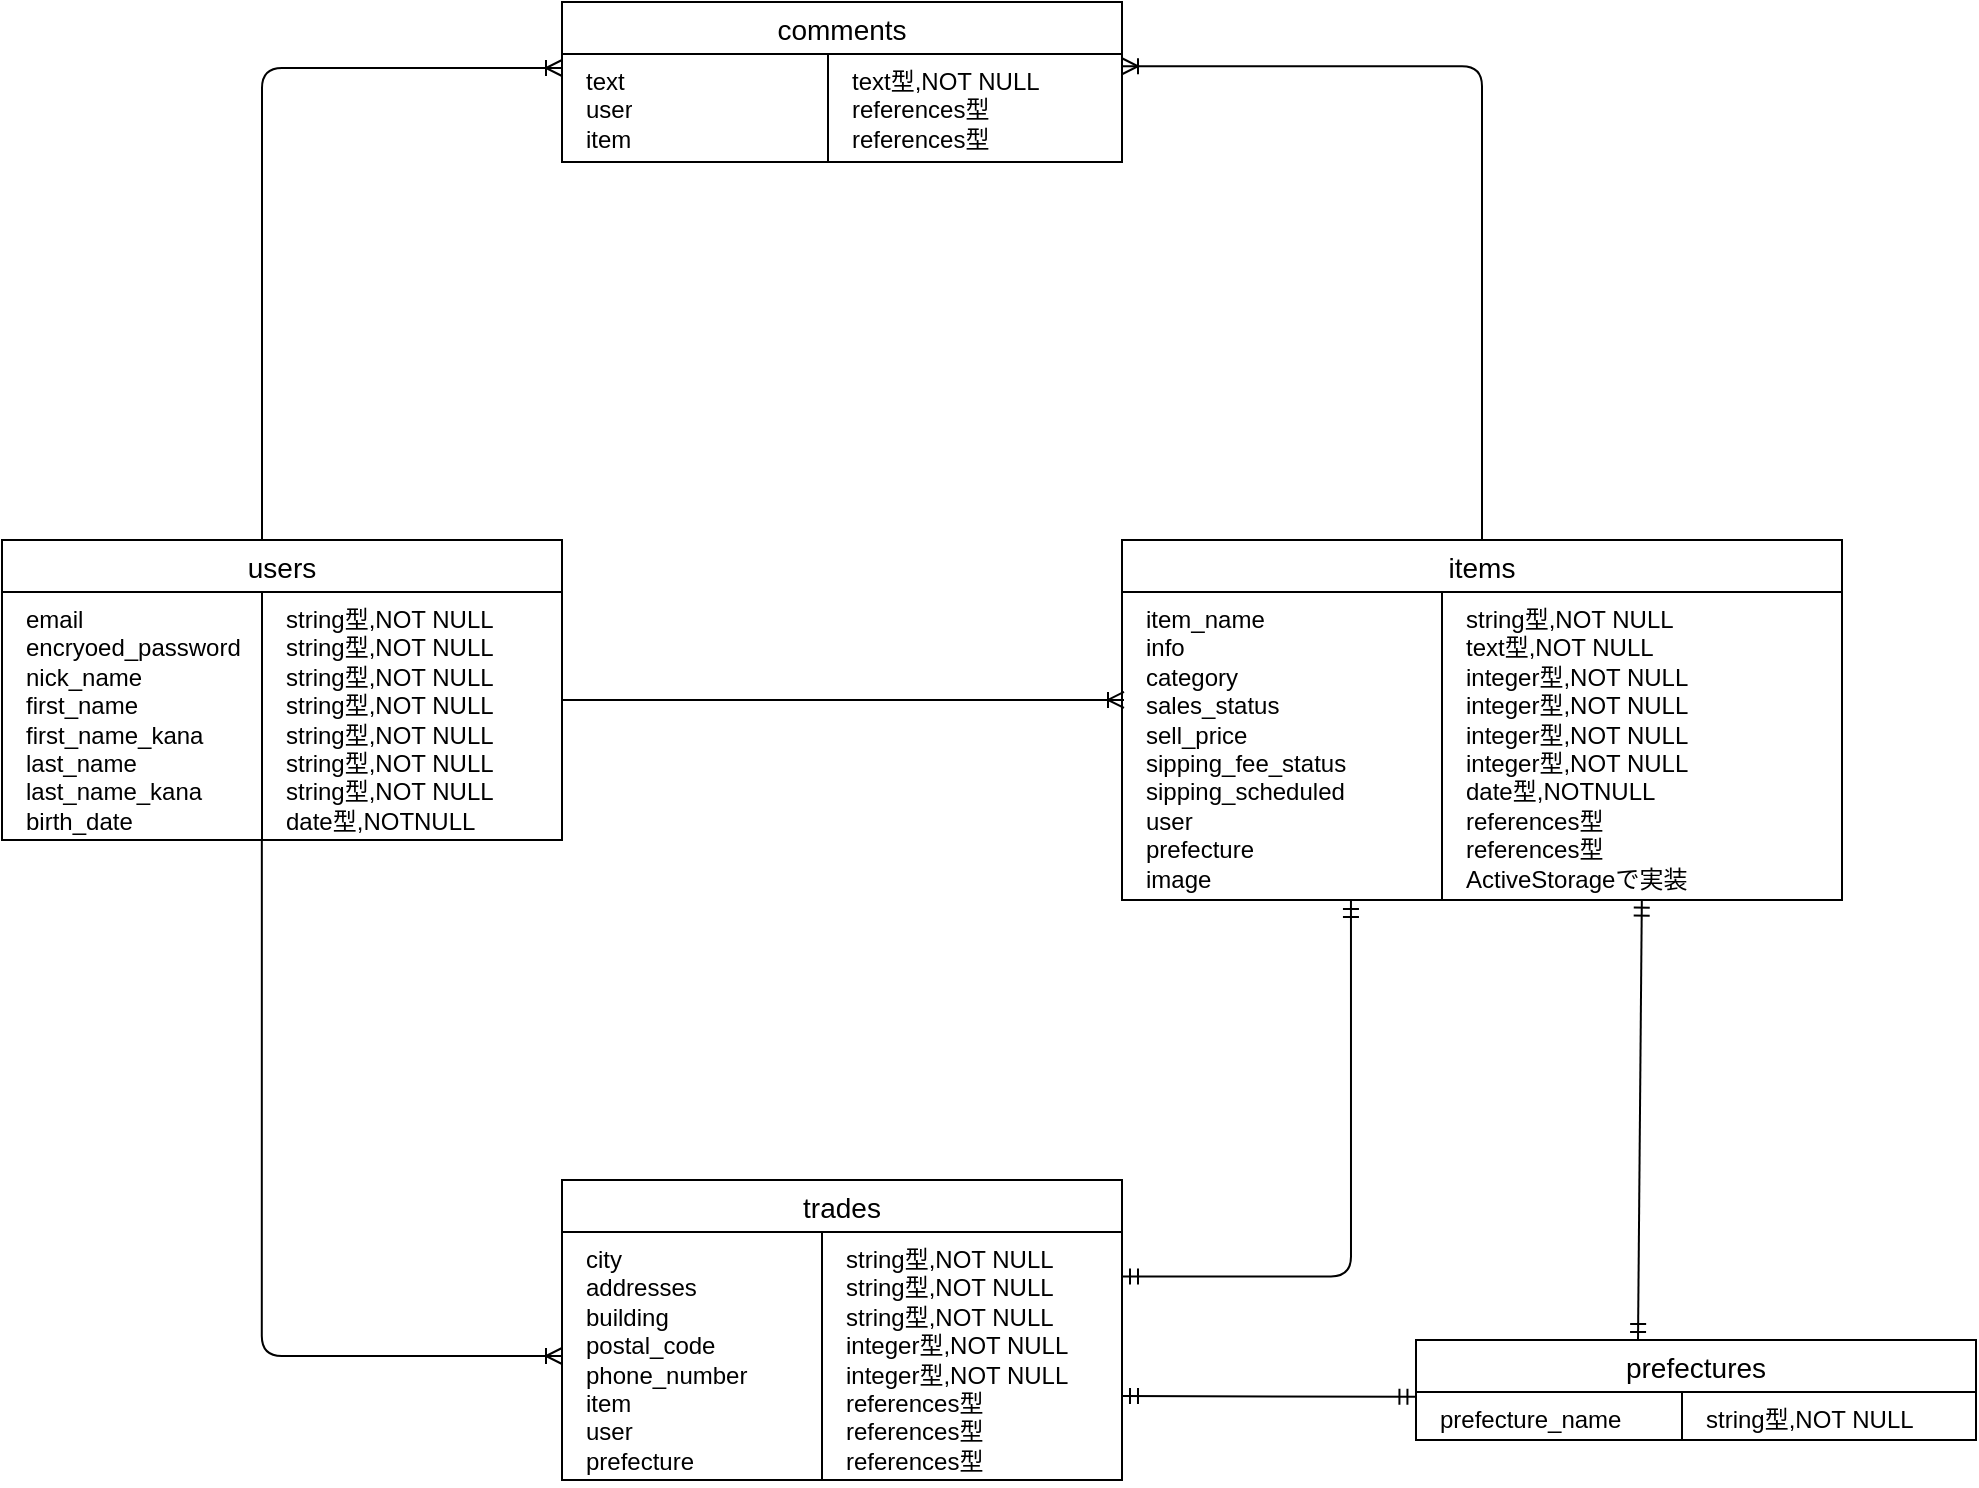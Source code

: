 <mxfile>
    <diagram id="ogddLokqwQ5Bds4QSakk" name="ページ1">
        <mxGraphModel dx="142" dy="116" grid="1" gridSize="10" guides="1" tooltips="1" connect="1" arrows="1" fold="1" page="1" pageScale="1" pageWidth="827" pageHeight="1169" math="0" shadow="0">
            <root>
                <mxCell id="0"/>
                <mxCell id="1" parent="0"/>
                <mxCell id="69" value="users" style="swimlane;fontStyle=0;childLayout=stackLayout;horizontal=1;startSize=26;horizontalStack=0;resizeParent=1;resizeParentMax=0;resizeLast=0;collapsible=1;marginBottom=0;align=center;fontSize=14;swimlaneLine=1;" vertex="1" parent="1">
                    <mxGeometry x="120" y="359" width="280" height="150" as="geometry"/>
                </mxCell>
                <mxCell id="76" value="" style="shape=table;html=1;whiteSpace=wrap;startSize=0;container=1;collapsible=0;childLayout=tableLayout;" vertex="1" parent="69">
                    <mxGeometry y="26" width="280" height="124" as="geometry"/>
                </mxCell>
                <mxCell id="77" value="" style="shape=partialRectangle;html=1;whiteSpace=wrap;collapsible=0;dropTarget=0;pointerEvents=0;fillColor=none;top=0;left=0;bottom=0;right=0;points=[[0,0.5],[1,0.5]];portConstraint=eastwest;spacingLeft=2;" vertex="1" parent="76">
                    <mxGeometry width="280" height="124" as="geometry"/>
                </mxCell>
                <mxCell id="78" value="&lt;span style=&quot;&quot;&gt;email&lt;/span&gt;&lt;br style=&quot;padding: 0px; margin: 0px;&quot;&gt;&lt;span style=&quot;&quot;&gt;encryoed_password&lt;/span&gt;&lt;br style=&quot;padding: 0px; margin: 0px;&quot;&gt;&lt;span style=&quot;&quot;&gt;nick_name&lt;/span&gt;&lt;br style=&quot;padding: 0px; margin: 0px;&quot;&gt;&lt;span style=&quot;&quot;&gt;first_name&lt;/span&gt;&lt;br style=&quot;padding: 0px; margin: 0px;&quot;&gt;&lt;span style=&quot;&quot;&gt;first_name_kana&lt;/span&gt;&lt;br style=&quot;padding: 0px; margin: 0px;&quot;&gt;&lt;span style=&quot;&quot;&gt;last_name&lt;/span&gt;&lt;br style=&quot;padding: 0px; margin: 0px;&quot;&gt;&lt;span style=&quot;&quot;&gt;last_name_kana&lt;/span&gt;&lt;br style=&quot;padding: 0px; margin: 0px;&quot;&gt;&lt;span style=&quot;&quot;&gt;birth_date&lt;/span&gt;" style="shape=partialRectangle;html=1;whiteSpace=wrap;connectable=0;overflow=hidden;fillColor=none;top=0;left=0;bottom=0;right=0;align=left;spacingLeft=10;verticalAlign=top;" vertex="1" parent="77">
                    <mxGeometry width="130" height="124" as="geometry"/>
                </mxCell>
                <mxCell id="79" value="string型,NOT NULL&lt;br&gt;string型,NOT NULL&lt;br&gt;string型,NOT NULL&lt;br&gt;string型,NOT NULL&lt;br&gt;string型,NOT NULL&lt;br&gt;string型,NOT NULL&lt;br&gt;string型,NOT NULL&lt;br&gt;date型,NOTNULL" style="shape=partialRectangle;html=1;whiteSpace=wrap;connectable=0;overflow=hidden;fillColor=none;top=0;left=0;bottom=0;right=0;align=left;spacingLeft=10;verticalAlign=top;" vertex="1" parent="77">
                    <mxGeometry x="130" width="150" height="124" as="geometry"/>
                </mxCell>
                <mxCell id="80" value="items" style="swimlane;fontStyle=0;childLayout=stackLayout;horizontal=1;startSize=26;horizontalStack=0;resizeParent=1;resizeParentMax=0;resizeLast=0;collapsible=1;marginBottom=0;align=center;fontSize=14;swimlaneLine=1;" vertex="1" parent="1">
                    <mxGeometry x="680" y="359" width="360" height="160" as="geometry"/>
                </mxCell>
                <mxCell id="81" value="" style="shape=table;html=1;whiteSpace=wrap;startSize=0;container=1;collapsible=0;childLayout=tableLayout;" vertex="1" parent="1">
                    <mxGeometry x="680" y="385" width="360" height="154" as="geometry"/>
                </mxCell>
                <mxCell id="82" value="" style="shape=partialRectangle;html=1;whiteSpace=wrap;collapsible=0;dropTarget=0;pointerEvents=0;fillColor=none;top=0;left=0;bottom=0;right=0;points=[[0,0.5],[1,0.5]];portConstraint=eastwest;spacingLeft=2;" vertex="1" parent="81">
                    <mxGeometry width="360" height="154" as="geometry"/>
                </mxCell>
                <mxCell id="83" value="item_name&lt;br&gt;info&lt;br&gt;category&lt;br&gt;sales_status&lt;br&gt;sell_price&lt;br&gt;sipping_fee_status&lt;br&gt;sipping_scheduled&lt;br&gt;user&lt;br&gt;prefecture&lt;br&gt;image" style="shape=partialRectangle;html=1;whiteSpace=wrap;connectable=0;overflow=hidden;fillColor=none;top=0;left=0;bottom=0;right=0;align=left;spacingLeft=10;verticalAlign=top;" vertex="1" parent="82">
                    <mxGeometry width="160" height="154" as="geometry"/>
                </mxCell>
                <mxCell id="84" value="string型,NOT NULL&lt;br&gt;text型,NOT NULL&lt;br&gt;integer型,NOT NULL&lt;br&gt;integer型,NOT NULL&lt;br&gt;integer型,NOT NULL&lt;br&gt;integer型,NOT NULL&lt;br&gt;date型,NOTNULL&lt;br&gt;references型&lt;br&gt;references型&lt;br&gt;ActiveStorageで実装" style="shape=partialRectangle;html=1;whiteSpace=wrap;connectable=0;overflow=hidden;fillColor=none;top=0;left=0;bottom=0;right=0;align=left;spacingLeft=10;verticalAlign=top;" vertex="1" parent="82">
                    <mxGeometry x="160" width="200" height="154" as="geometry"/>
                </mxCell>
                <mxCell id="85" value="trades" style="swimlane;fontStyle=0;childLayout=stackLayout;horizontal=1;startSize=26;horizontalStack=0;resizeParent=1;resizeParentMax=0;resizeLast=0;collapsible=1;marginBottom=0;align=center;fontSize=14;swimlaneLine=1;" vertex="1" parent="1">
                    <mxGeometry x="400" y="679" width="280" height="150" as="geometry"/>
                </mxCell>
                <mxCell id="86" value="" style="shape=table;html=1;whiteSpace=wrap;startSize=0;container=1;collapsible=0;childLayout=tableLayout;" vertex="1" parent="85">
                    <mxGeometry y="26" width="280" height="124" as="geometry"/>
                </mxCell>
                <mxCell id="87" value="" style="shape=partialRectangle;html=1;whiteSpace=wrap;collapsible=0;dropTarget=0;pointerEvents=0;fillColor=none;top=0;left=0;bottom=0;right=0;points=[[0,0.5],[1,0.5]];portConstraint=eastwest;spacingLeft=2;" vertex="1" parent="86">
                    <mxGeometry width="280" height="124" as="geometry"/>
                </mxCell>
                <mxCell id="88" value="city&lt;br style=&quot;padding: 0px ; margin: 0px&quot;&gt;addresses&lt;br&gt;building&lt;br&gt;postal_code&lt;br style=&quot;padding: 0px ; margin: 0px&quot;&gt;phone_number&lt;span&gt;&lt;br&gt;item&lt;br&gt;user&lt;br&gt;&lt;/span&gt;prefecture&lt;span&gt;&lt;br&gt;&lt;br&gt;&lt;/span&gt;" style="shape=partialRectangle;html=1;whiteSpace=wrap;connectable=0;overflow=hidden;fillColor=none;top=0;left=0;bottom=0;right=0;align=left;spacingLeft=10;verticalAlign=top;" vertex="1" parent="87">
                    <mxGeometry width="130" height="124" as="geometry"/>
                </mxCell>
                <mxCell id="89" value="string型,NOT NULL&lt;br&gt;string型,NOT NULL&lt;br&gt;string型,NOT NULL&lt;br&gt;integer型,NOT NULL&lt;br&gt;integer型,NOT NULL&lt;br&gt;references型&lt;br&gt;references型&lt;br&gt;references型" style="shape=partialRectangle;html=1;whiteSpace=wrap;connectable=0;overflow=hidden;fillColor=none;top=0;left=0;bottom=0;right=0;align=left;spacingLeft=10;verticalAlign=top;" vertex="1" parent="87">
                    <mxGeometry x="130" width="150" height="124" as="geometry"/>
                </mxCell>
                <mxCell id="90" value="prefectures" style="swimlane;fontStyle=0;childLayout=stackLayout;horizontal=1;startSize=26;horizontalStack=0;resizeParent=1;resizeParentMax=0;resizeLast=0;collapsible=1;marginBottom=0;align=center;fontSize=14;swimlaneLine=1;" vertex="1" parent="1">
                    <mxGeometry x="827" y="759" width="280" height="50" as="geometry"/>
                </mxCell>
                <mxCell id="91" value="" style="shape=table;html=1;whiteSpace=wrap;startSize=0;container=1;collapsible=0;childLayout=tableLayout;" vertex="1" parent="90">
                    <mxGeometry y="26" width="280" height="24" as="geometry"/>
                </mxCell>
                <mxCell id="92" value="" style="shape=partialRectangle;html=1;whiteSpace=wrap;collapsible=0;dropTarget=0;pointerEvents=0;fillColor=none;top=0;left=0;bottom=0;right=0;points=[[0,0.5],[1,0.5]];portConstraint=eastwest;spacingLeft=2;" vertex="1" parent="91">
                    <mxGeometry width="280" height="24" as="geometry"/>
                </mxCell>
                <mxCell id="93" value="&lt;span&gt;prefecture_name&lt;br&gt;&lt;/span&gt;" style="shape=partialRectangle;html=1;whiteSpace=wrap;connectable=0;overflow=hidden;fillColor=none;top=0;left=0;bottom=0;right=0;align=left;spacingLeft=10;verticalAlign=top;" vertex="1" parent="92">
                    <mxGeometry width="133" height="24" as="geometry"/>
                </mxCell>
                <mxCell id="94" value="string型,NOT NULL" style="shape=partialRectangle;html=1;whiteSpace=wrap;connectable=0;overflow=hidden;fillColor=none;top=0;left=0;bottom=0;right=0;align=left;spacingLeft=10;verticalAlign=top;" vertex="1" parent="92">
                    <mxGeometry x="133" width="147" height="24" as="geometry"/>
                </mxCell>
                <mxCell id="95" value="" style="fontSize=12;html=1;endArrow=ERoneToMany;" edge="1" parent="1">
                    <mxGeometry width="100" height="100" relative="1" as="geometry">
                        <mxPoint x="400" y="438.98" as="sourcePoint"/>
                        <mxPoint x="681" y="438.98" as="targetPoint"/>
                    </mxGeometry>
                </mxCell>
                <mxCell id="96" value="" style="edgeStyle=orthogonalEdgeStyle;fontSize=12;html=1;endArrow=ERoneToMany;entryX=0;entryY=0.5;entryDx=0;entryDy=0;elbow=vertical;exitX=0.464;exitY=1.001;exitDx=0;exitDy=0;exitPerimeter=0;" edge="1" parent="1" source="76" target="87">
                    <mxGeometry width="100" height="100" relative="1" as="geometry">
                        <mxPoint x="240" y="569" as="sourcePoint"/>
                        <mxPoint x="640" y="459" as="targetPoint"/>
                    </mxGeometry>
                </mxCell>
                <mxCell id="97" value="" style="edgeStyle=orthogonalEdgeStyle;fontSize=12;html=1;endArrow=ERmandOne;startArrow=ERmandOne;entryX=0.318;entryY=1.003;entryDx=0;entryDy=0;entryPerimeter=0;exitX=1;exitY=0.179;exitDx=0;exitDy=0;exitPerimeter=0;" edge="1" parent="1" source="87" target="82">
                    <mxGeometry width="100" height="100" relative="1" as="geometry">
                        <mxPoint x="690" y="729" as="sourcePoint"/>
                        <mxPoint x="670" y="599" as="targetPoint"/>
                    </mxGeometry>
                </mxCell>
                <mxCell id="98" value="" style="fontSize=12;html=1;endArrow=ERmandOne;startArrow=ERmandOne;entryX=-0.001;entryY=0.1;entryDx=0;entryDy=0;entryPerimeter=0;" edge="1" parent="1" target="91">
                    <mxGeometry width="100" height="100" relative="1" as="geometry">
                        <mxPoint x="680" y="787" as="sourcePoint"/>
                        <mxPoint x="780" y="659" as="targetPoint"/>
                    </mxGeometry>
                </mxCell>
                <mxCell id="99" value="" style="fontSize=12;html=1;endArrow=ERmandOne;startArrow=ERmandOne;entryX=0.722;entryY=0.999;entryDx=0;entryDy=0;entryPerimeter=0;" edge="1" parent="1" target="82">
                    <mxGeometry width="100" height="100" relative="1" as="geometry">
                        <mxPoint x="938" y="759" as="sourcePoint"/>
                        <mxPoint x="938" y="538" as="targetPoint"/>
                    </mxGeometry>
                </mxCell>
                <mxCell id="102" value="comments" style="swimlane;fontStyle=0;childLayout=stackLayout;horizontal=1;startSize=26;horizontalStack=0;resizeParent=1;resizeParentMax=0;resizeLast=0;collapsible=1;marginBottom=0;align=center;fontSize=14;swimlaneLine=1;" vertex="1" parent="1">
                    <mxGeometry x="400" y="90" width="280" height="80" as="geometry"/>
                </mxCell>
                <mxCell id="103" value="" style="shape=table;html=1;whiteSpace=wrap;startSize=0;container=1;collapsible=0;childLayout=tableLayout;" vertex="1" parent="102">
                    <mxGeometry y="26" width="280" height="54" as="geometry"/>
                </mxCell>
                <mxCell id="104" value="" style="shape=partialRectangle;html=1;whiteSpace=wrap;collapsible=0;dropTarget=0;pointerEvents=0;fillColor=none;top=0;left=0;bottom=0;right=0;points=[[0,0.5],[1,0.5]];portConstraint=eastwest;spacingLeft=2;" vertex="1" parent="103">
                    <mxGeometry width="280" height="54" as="geometry"/>
                </mxCell>
                <mxCell id="105" value="&lt;span&gt;text&lt;br&gt;user&lt;br&gt;item&lt;br&gt;&lt;/span&gt;" style="shape=partialRectangle;html=1;whiteSpace=wrap;connectable=0;overflow=hidden;fillColor=none;top=0;left=0;bottom=0;right=0;align=left;spacingLeft=10;verticalAlign=top;" vertex="1" parent="104">
                    <mxGeometry width="133" height="54" as="geometry"/>
                </mxCell>
                <mxCell id="106" value="text型,NOT NULL&lt;br&gt;references型&lt;br&gt;references型" style="shape=partialRectangle;html=1;whiteSpace=wrap;connectable=0;overflow=hidden;fillColor=none;top=0;left=0;bottom=0;right=0;align=left;spacingLeft=10;verticalAlign=top;" vertex="1" parent="104">
                    <mxGeometry x="133" width="147" height="54" as="geometry"/>
                </mxCell>
                <mxCell id="107" value="" style="edgeStyle=orthogonalEdgeStyle;fontSize=12;html=1;endArrow=ERoneToMany;entryX=0;entryY=0.5;entryDx=0;entryDy=0;elbow=vertical;exitX=0.5;exitY=0;exitDx=0;exitDy=0;" edge="1" parent="1" source="80">
                    <mxGeometry width="100" height="100" relative="1" as="geometry">
                        <mxPoint x="830.08" y="385" as="sourcePoint"/>
                        <mxPoint x="680" y="122.124" as="targetPoint"/>
                        <Array as="points">
                            <mxPoint x="860" y="122"/>
                        </Array>
                    </mxGeometry>
                </mxCell>
                <mxCell id="108" value="" style="edgeStyle=orthogonalEdgeStyle;fontSize=12;html=1;endArrow=ERoneToMany;elbow=vertical;exitX=0.5;exitY=0;exitDx=0;exitDy=0;" edge="1" parent="1">
                    <mxGeometry width="100" height="100" relative="1" as="geometry">
                        <mxPoint x="250" y="359" as="sourcePoint"/>
                        <mxPoint x="400" y="123" as="targetPoint"/>
                        <Array as="points">
                            <mxPoint x="250" y="123"/>
                        </Array>
                    </mxGeometry>
                </mxCell>
            </root>
        </mxGraphModel>
    </diagram>
</mxfile>